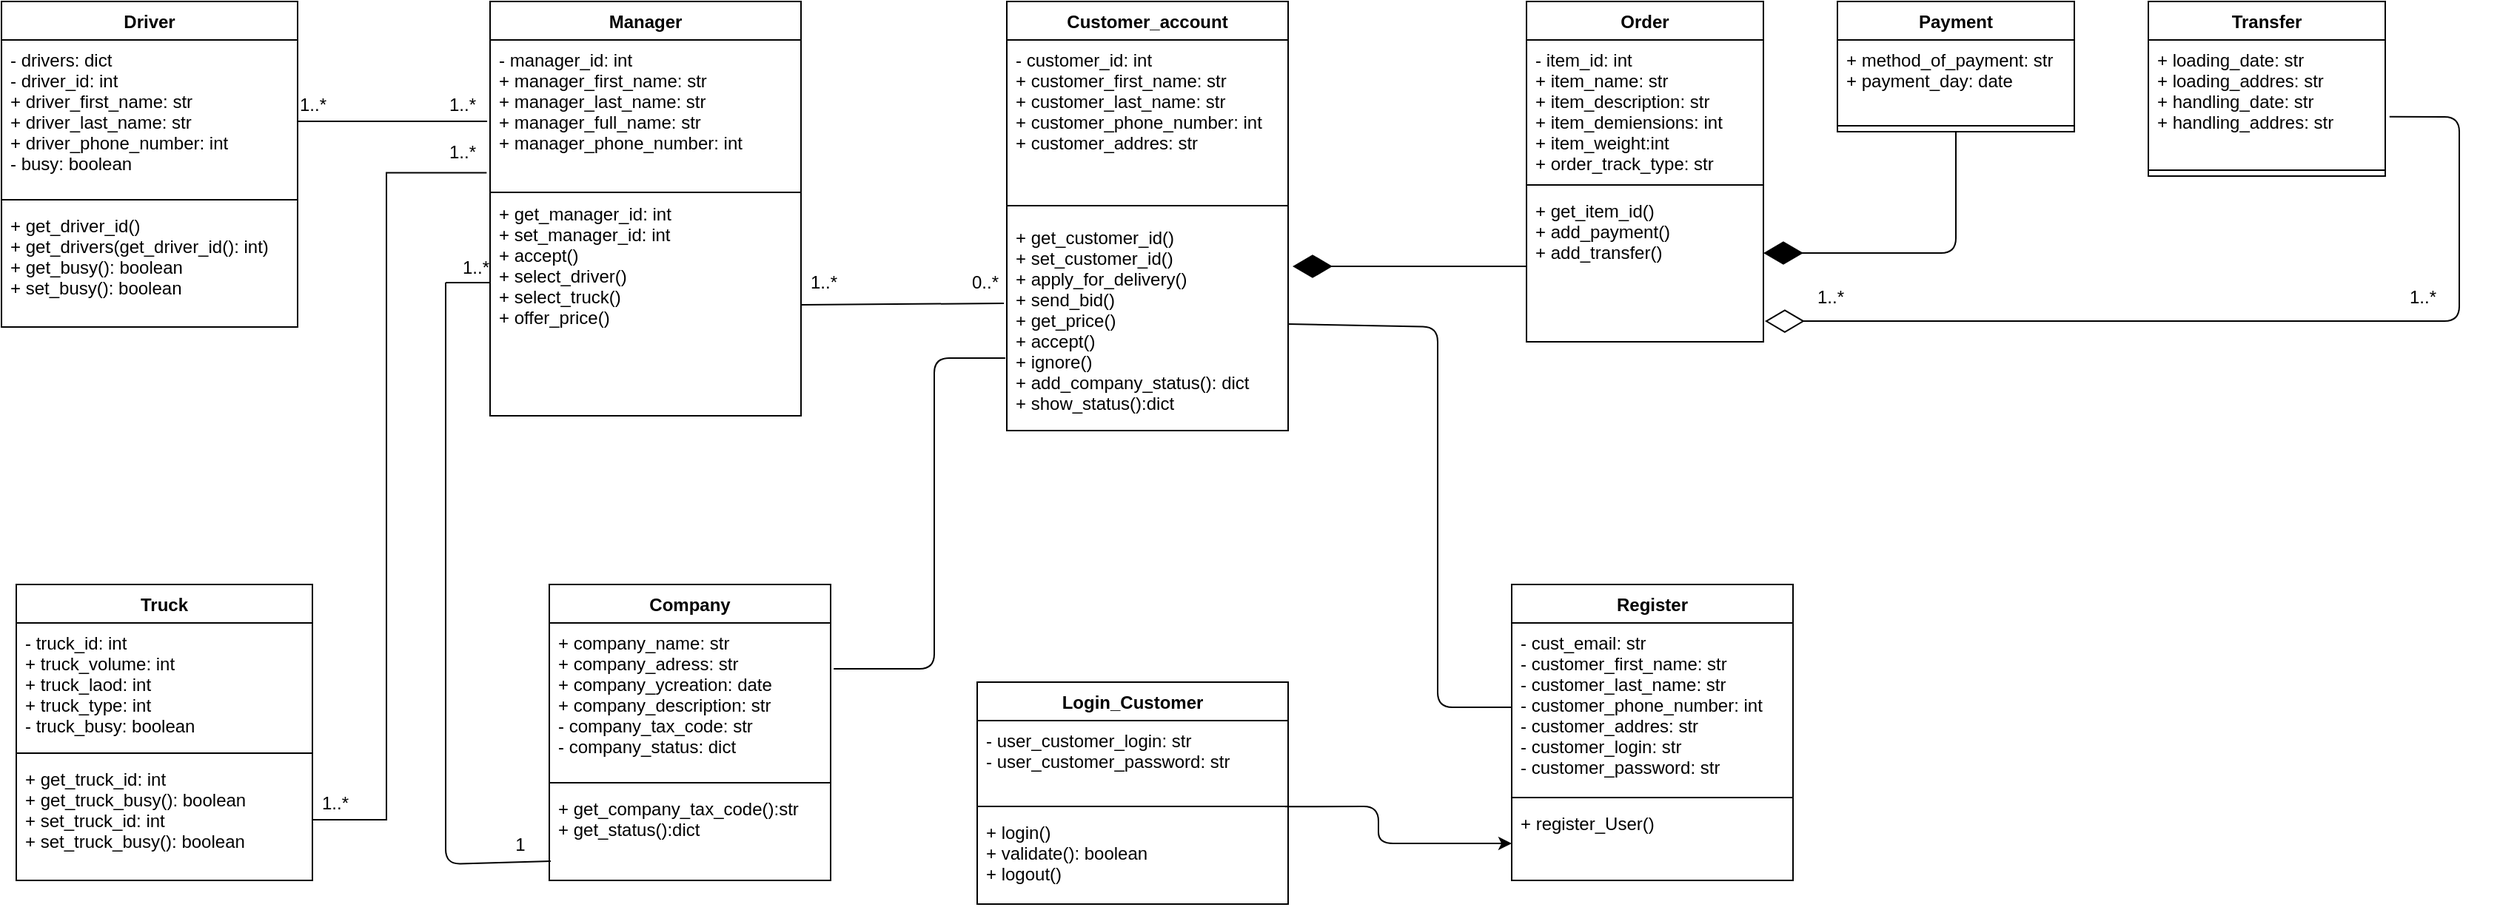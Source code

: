 <mxfile version="14.9.8" type="github" pages="2">
  <diagram id="wFV8sOdt-3NXnZTaCPz1" name="Page-1">
    <mxGraphModel dx="565" dy="760" grid="1" gridSize="10" guides="1" tooltips="1" connect="1" arrows="1" fold="1" page="1" pageScale="1" pageWidth="850" pageHeight="1100" math="0" shadow="0">
      <root>
        <mxCell id="0" />
        <mxCell id="1" parent="0" />
        <mxCell id="HwzwYHC0HmzuA3Eh458f-1" value="Manager" style="swimlane;fontStyle=1;align=center;verticalAlign=top;childLayout=stackLayout;horizontal=1;startSize=26;horizontalStack=0;resizeParent=1;resizeParentMax=0;resizeLast=0;collapsible=1;marginBottom=0;" parent="1" vertex="1">
          <mxGeometry x="350" y="100" width="210" height="280" as="geometry" />
        </mxCell>
        <mxCell id="HwzwYHC0HmzuA3Eh458f-2" value="- manager_id: int&#xa;+ manager_first_name: str &#xa;+ manager_last_name: str&#xa;+ manager_full_name: str&#xa;+ manager_phone_number: int" style="text;strokeColor=none;fillColor=none;align=left;verticalAlign=top;spacingLeft=4;spacingRight=4;overflow=hidden;rotatable=0;points=[[0,0.5],[1,0.5]];portConstraint=eastwest;" parent="HwzwYHC0HmzuA3Eh458f-1" vertex="1">
          <mxGeometry y="26" width="210" height="104" as="geometry" />
        </mxCell>
        <mxCell id="HwzwYHC0HmzuA3Eh458f-4" value="+ get_manager_id: int&#xa;+ set_manager_id: int&#xa;+ accept()&#xa;+ select_driver()&#xa;+ select_truck()&#xa;+ offer_price()&#xa;&#xa;&#xa;" style="text;strokeColor=none;fillColor=none;align=left;verticalAlign=top;spacingLeft=4;spacingRight=4;overflow=hidden;rotatable=0;points=[[0,0.5],[1,0.5]];portConstraint=eastwest;" parent="HwzwYHC0HmzuA3Eh458f-1" vertex="1">
          <mxGeometry y="130" width="210" height="150" as="geometry" />
        </mxCell>
        <mxCell id="HwzwYHC0HmzuA3Eh458f-6" value="1..*" style="text;html=1;align=center;verticalAlign=middle;resizable=0;points=[];autosize=1;strokeColor=none;" parent="1" vertex="1">
          <mxGeometry x="316" y="160" width="30" height="20" as="geometry" />
        </mxCell>
        <mxCell id="Gjrh0X_BcbYCXjCByWJd-17" value="Customer_account" style="swimlane;fontStyle=1;align=center;verticalAlign=top;childLayout=stackLayout;horizontal=1;startSize=26;horizontalStack=0;resizeParent=1;resizeParentMax=0;resizeLast=0;collapsible=1;marginBottom=0;" parent="1" vertex="1">
          <mxGeometry x="699" y="100" width="190" height="290" as="geometry" />
        </mxCell>
        <mxCell id="Gjrh0X_BcbYCXjCByWJd-20" value="- customer_id: int&#xa;+ customer_first_name: str &#xa;+ customer_last_name: str&#xa;+ customer_phone_number: int&#xa;+ customer_addres: str&#xa;" style="text;strokeColor=none;fillColor=none;align=left;verticalAlign=top;spacingLeft=4;spacingRight=4;overflow=hidden;rotatable=0;points=[[0,0.5],[1,0.5]];portConstraint=eastwest;" parent="Gjrh0X_BcbYCXjCByWJd-17" vertex="1">
          <mxGeometry y="26" width="190" height="104" as="geometry" />
        </mxCell>
        <mxCell id="Gjrh0X_BcbYCXjCByWJd-19" value="" style="line;strokeWidth=1;fillColor=none;align=left;verticalAlign=middle;spacingTop=-1;spacingLeft=3;spacingRight=3;rotatable=0;labelPosition=right;points=[];portConstraint=eastwest;" parent="Gjrh0X_BcbYCXjCByWJd-17" vertex="1">
          <mxGeometry y="130" width="190" height="16" as="geometry" />
        </mxCell>
        <mxCell id="Gjrh0X_BcbYCXjCByWJd-18" value="+ get_customer_id()&#xa;+ set_customer_id()&#xa;+ apply_for_delivery()&#xa;+ send_bid()&#xa;+ get_price()&#xa;+ accept()&#xa;+ ignore()&#xa;+ add_company_status(): dict&#xa;+ show_status():dict&#xa;&#xa;&#xa;" style="text;strokeColor=none;fillColor=none;align=left;verticalAlign=top;spacingLeft=4;spacingRight=4;overflow=hidden;rotatable=0;points=[[0,0.5],[1,0.5]];portConstraint=eastwest;" parent="Gjrh0X_BcbYCXjCByWJd-17" vertex="1">
          <mxGeometry y="146" width="190" height="144" as="geometry" />
        </mxCell>
        <mxCell id="HwzwYHC0HmzuA3Eh458f-3" value="" style="line;strokeWidth=1;fillColor=none;align=left;verticalAlign=middle;spacingTop=-1;spacingLeft=3;spacingRight=3;rotatable=0;labelPosition=right;points=[];portConstraint=eastwest;" parent="1" vertex="1">
          <mxGeometry x="350" y="221" width="210" height="16" as="geometry" />
        </mxCell>
        <mxCell id="Gjrh0X_BcbYCXjCByWJd-27" value="1..*" style="text;html=1;align=center;verticalAlign=middle;resizable=0;points=[];autosize=1;strokeColor=none;" parent="1" vertex="1">
          <mxGeometry x="560" y="280" width="30" height="20" as="geometry" />
        </mxCell>
        <mxCell id="Gjrh0X_BcbYCXjCByWJd-28" value="0..*" style="text;html=1;align=center;verticalAlign=middle;resizable=0;points=[];autosize=1;strokeColor=none;" parent="1" vertex="1">
          <mxGeometry x="669" y="280" width="30" height="20" as="geometry" />
        </mxCell>
        <mxCell id="Gjrh0X_BcbYCXjCByWJd-29" value="Driver" style="swimlane;fontStyle=1;align=center;verticalAlign=top;childLayout=stackLayout;horizontal=1;startSize=26;horizontalStack=0;resizeParent=1;resizeParentMax=0;resizeLast=0;collapsible=1;marginBottom=0;" parent="1" vertex="1">
          <mxGeometry x="20" y="100" width="200" height="220" as="geometry" />
        </mxCell>
        <mxCell id="Gjrh0X_BcbYCXjCByWJd-30" value="- drivers: dict&#xa;- driver_id: int&#xa;+ driver_first_name: str &#xa;+ driver_last_name: str&#xa;+ driver_phone_number: int&#xa;- busy: boolean&#xa;" style="text;strokeColor=none;fillColor=none;align=left;verticalAlign=top;spacingLeft=4;spacingRight=4;overflow=hidden;rotatable=0;points=[[0,0.5],[1,0.5]];portConstraint=eastwest;" parent="Gjrh0X_BcbYCXjCByWJd-29" vertex="1">
          <mxGeometry y="26" width="200" height="104" as="geometry" />
        </mxCell>
        <mxCell id="Gjrh0X_BcbYCXjCByWJd-31" value="" style="line;strokeWidth=1;fillColor=none;align=left;verticalAlign=middle;spacingTop=-1;spacingLeft=3;spacingRight=3;rotatable=0;labelPosition=right;points=[];portConstraint=eastwest;" parent="Gjrh0X_BcbYCXjCByWJd-29" vertex="1">
          <mxGeometry y="130" width="200" height="8" as="geometry" />
        </mxCell>
        <mxCell id="Gjrh0X_BcbYCXjCByWJd-32" value="+ get_driver_id()&#xa;+ get_drivers(get_driver_id(): int) &#xa;+ get_busy(): boolean&#xa;+ set_busy(): boolean&#xa;&#xa;" style="text;strokeColor=none;fillColor=none;align=left;verticalAlign=top;spacingLeft=4;spacingRight=4;overflow=hidden;rotatable=0;points=[[0,0.5],[1,0.5]];portConstraint=eastwest;" parent="Gjrh0X_BcbYCXjCByWJd-29" vertex="1">
          <mxGeometry y="138" width="200" height="82" as="geometry" />
        </mxCell>
        <mxCell id="Gjrh0X_BcbYCXjCByWJd-35" value="Truck" style="swimlane;fontStyle=1;align=center;verticalAlign=top;childLayout=stackLayout;horizontal=1;startSize=26;horizontalStack=0;resizeParent=1;resizeParentMax=0;resizeLast=0;collapsible=1;marginBottom=0;" parent="1" vertex="1">
          <mxGeometry x="30" y="494" width="200" height="200" as="geometry">
            <mxRectangle x="20" y="510" width="60" height="26" as="alternateBounds" />
          </mxGeometry>
        </mxCell>
        <mxCell id="Gjrh0X_BcbYCXjCByWJd-36" value="- truck_id: int&#xa;+ truck_volume: int&#xa;+ truck_laod: int&#xa;+ truck_type: int&#xa;- truck_busy: boolean" style="text;strokeColor=none;fillColor=none;align=left;verticalAlign=top;spacingLeft=4;spacingRight=4;overflow=hidden;rotatable=0;points=[[0,0.5],[1,0.5]];portConstraint=eastwest;" parent="Gjrh0X_BcbYCXjCByWJd-35" vertex="1">
          <mxGeometry y="26" width="200" height="84" as="geometry" />
        </mxCell>
        <mxCell id="Gjrh0X_BcbYCXjCByWJd-37" value="" style="line;strokeWidth=1;fillColor=none;align=left;verticalAlign=middle;spacingTop=-1;spacingLeft=3;spacingRight=3;rotatable=0;labelPosition=right;points=[];portConstraint=eastwest;" parent="Gjrh0X_BcbYCXjCByWJd-35" vertex="1">
          <mxGeometry y="110" width="200" height="8" as="geometry" />
        </mxCell>
        <mxCell id="Gjrh0X_BcbYCXjCByWJd-38" value="+ get_truck_id: int&#xa;+ get_truck_busy(): boolean&#xa;+ set_truck_id: int&#xa;+ set_truck_busy(): boolean&#xa;" style="text;strokeColor=none;fillColor=none;align=left;verticalAlign=top;spacingLeft=4;spacingRight=4;overflow=hidden;rotatable=0;points=[[0,0.5],[1,0.5]];portConstraint=eastwest;" parent="Gjrh0X_BcbYCXjCByWJd-35" vertex="1">
          <mxGeometry y="118" width="200" height="82" as="geometry" />
        </mxCell>
        <mxCell id="Gjrh0X_BcbYCXjCByWJd-44" value="1..*" style="text;html=1;align=center;verticalAlign=middle;resizable=0;points=[];autosize=1;strokeColor=none;" parent="1" vertex="1">
          <mxGeometry x="230" y="632" width="30" height="20" as="geometry" />
        </mxCell>
        <mxCell id="OGISJzmnpDnbx-zTQaGD-1" value="Order" style="swimlane;fontStyle=1;align=center;verticalAlign=top;childLayout=stackLayout;horizontal=1;startSize=26;horizontalStack=0;resizeParent=1;resizeParentMax=0;resizeLast=0;collapsible=1;marginBottom=0;" parent="1" vertex="1">
          <mxGeometry x="1050" y="100" width="160" height="230" as="geometry" />
        </mxCell>
        <mxCell id="OGISJzmnpDnbx-zTQaGD-2" value="- item_id: int&#xa;+ item_name: str &#xa;+ item_description: str&#xa;+ item_demiensions: int&#xa;+ item_weight:int&#xa;+ order_track_type: str" style="text;strokeColor=none;fillColor=none;align=left;verticalAlign=top;spacingLeft=4;spacingRight=4;overflow=hidden;rotatable=0;points=[[0,0.5],[1,0.5]];portConstraint=eastwest;" parent="OGISJzmnpDnbx-zTQaGD-1" vertex="1">
          <mxGeometry y="26" width="160" height="94" as="geometry" />
        </mxCell>
        <mxCell id="OGISJzmnpDnbx-zTQaGD-3" value="" style="line;strokeWidth=1;fillColor=none;align=left;verticalAlign=middle;spacingTop=-1;spacingLeft=3;spacingRight=3;rotatable=0;labelPosition=right;points=[];portConstraint=eastwest;" parent="OGISJzmnpDnbx-zTQaGD-1" vertex="1">
          <mxGeometry y="120" width="160" height="8" as="geometry" />
        </mxCell>
        <mxCell id="OGISJzmnpDnbx-zTQaGD-4" value="+ get_item_id()&#xa;+ add_payment()&#xa;+ add_transfer()&#xa;" style="text;strokeColor=none;fillColor=none;align=left;verticalAlign=top;spacingLeft=4;spacingRight=4;overflow=hidden;rotatable=0;points=[[0,0.5],[1,0.5]];portConstraint=eastwest;" parent="OGISJzmnpDnbx-zTQaGD-1" vertex="1">
          <mxGeometry y="128" width="160" height="102" as="geometry" />
        </mxCell>
        <mxCell id="OGISJzmnpDnbx-zTQaGD-5" value="Transfer" style="swimlane;fontStyle=1;align=center;verticalAlign=top;childLayout=stackLayout;horizontal=1;startSize=26;horizontalStack=0;resizeParent=1;resizeParentMax=0;resizeLast=0;collapsible=1;marginBottom=0;" parent="1" vertex="1">
          <mxGeometry x="1470" y="100" width="160" height="118" as="geometry" />
        </mxCell>
        <mxCell id="OGISJzmnpDnbx-zTQaGD-6" value="+ loading_date: str&#xa;+ loading_addres: str&#xa;+ handling_date: str&#xa;+ handling_addres: str&#xa;" style="text;strokeColor=none;fillColor=none;align=left;verticalAlign=top;spacingLeft=4;spacingRight=4;overflow=hidden;rotatable=0;points=[[0,0.5],[1,0.5]];portConstraint=eastwest;" parent="OGISJzmnpDnbx-zTQaGD-5" vertex="1">
          <mxGeometry y="26" width="160" height="84" as="geometry" />
        </mxCell>
        <mxCell id="OGISJzmnpDnbx-zTQaGD-7" value="" style="line;strokeWidth=1;fillColor=none;align=left;verticalAlign=middle;spacingTop=-1;spacingLeft=3;spacingRight=3;rotatable=0;labelPosition=right;points=[];portConstraint=eastwest;" parent="OGISJzmnpDnbx-zTQaGD-5" vertex="1">
          <mxGeometry y="110" width="160" height="8" as="geometry" />
        </mxCell>
        <mxCell id="OGISJzmnpDnbx-zTQaGD-9" value="Payment" style="swimlane;fontStyle=1;align=center;verticalAlign=top;childLayout=stackLayout;horizontal=1;startSize=26;horizontalStack=0;resizeParent=1;resizeParentMax=0;resizeLast=0;collapsible=1;marginBottom=0;" parent="1" vertex="1">
          <mxGeometry x="1260" y="100" width="160" height="88" as="geometry" />
        </mxCell>
        <mxCell id="OGISJzmnpDnbx-zTQaGD-10" value="+ method_of_payment: str&#xa;+ payment_day: date&#xa;" style="text;strokeColor=none;fillColor=none;align=left;verticalAlign=top;spacingLeft=4;spacingRight=4;overflow=hidden;rotatable=0;points=[[0,0.5],[1,0.5]];portConstraint=eastwest;" parent="OGISJzmnpDnbx-zTQaGD-9" vertex="1">
          <mxGeometry y="26" width="160" height="54" as="geometry" />
        </mxCell>
        <mxCell id="OGISJzmnpDnbx-zTQaGD-11" value="" style="line;strokeWidth=1;fillColor=none;align=left;verticalAlign=middle;spacingTop=-1;spacingLeft=3;spacingRight=3;rotatable=0;labelPosition=right;points=[];portConstraint=eastwest;" parent="OGISJzmnpDnbx-zTQaGD-9" vertex="1">
          <mxGeometry y="80" width="160" height="8" as="geometry" />
        </mxCell>
        <mxCell id="OGISJzmnpDnbx-zTQaGD-25" value="Company" style="swimlane;fontStyle=1;align=center;verticalAlign=top;childLayout=stackLayout;horizontal=1;startSize=26;horizontalStack=0;resizeParent=1;resizeParentMax=0;resizeLast=0;collapsible=1;marginBottom=0;" parent="1" vertex="1">
          <mxGeometry x="390" y="494" width="190" height="200" as="geometry" />
        </mxCell>
        <mxCell id="OGISJzmnpDnbx-zTQaGD-26" value="+ company_name: str&#xa;+ company_adress: str&#xa;+ company_ycreation: date&#xa;+ company_description: str&#xa;- company_tax_code: str&#xa;- company_status: dict&#xa;&#xa;" style="text;strokeColor=none;fillColor=none;align=left;verticalAlign=top;spacingLeft=4;spacingRight=4;overflow=hidden;rotatable=0;points=[[0,0.5],[1,0.5]];portConstraint=eastwest;" parent="OGISJzmnpDnbx-zTQaGD-25" vertex="1">
          <mxGeometry y="26" width="190" height="104" as="geometry" />
        </mxCell>
        <mxCell id="OGISJzmnpDnbx-zTQaGD-27" value="" style="line;strokeWidth=1;fillColor=none;align=left;verticalAlign=middle;spacingTop=-1;spacingLeft=3;spacingRight=3;rotatable=0;labelPosition=right;points=[];portConstraint=eastwest;" parent="OGISJzmnpDnbx-zTQaGD-25" vertex="1">
          <mxGeometry y="130" width="190" height="8" as="geometry" />
        </mxCell>
        <mxCell id="OGISJzmnpDnbx-zTQaGD-28" value="+ get_company_tax_code():str&#xa;+ get_status():dict&#xa;&#xa;&#xa;" style="text;strokeColor=none;fillColor=none;align=left;verticalAlign=top;spacingLeft=4;spacingRight=4;overflow=hidden;rotatable=0;points=[[0,0.5],[1,0.5]];portConstraint=eastwest;" parent="OGISJzmnpDnbx-zTQaGD-25" vertex="1">
          <mxGeometry y="138" width="190" height="62" as="geometry" />
        </mxCell>
        <mxCell id="OGISJzmnpDnbx-zTQaGD-41" value="" style="endArrow=none;html=1;exitX=0.005;exitY=0.79;exitDx=0;exitDy=0;exitPerimeter=0;" parent="1" source="OGISJzmnpDnbx-zTQaGD-28" edge="1">
          <mxGeometry width="50" height="50" relative="1" as="geometry">
            <mxPoint x="320" y="1000" as="sourcePoint" />
            <mxPoint x="320" y="290" as="targetPoint" />
            <Array as="points">
              <mxPoint x="320" y="683" />
            </Array>
          </mxGeometry>
        </mxCell>
        <mxCell id="OGISJzmnpDnbx-zTQaGD-42" value="" style="endArrow=none;html=1;" parent="1" edge="1">
          <mxGeometry width="50" height="50" relative="1" as="geometry">
            <mxPoint x="350" y="290" as="sourcePoint" />
            <mxPoint x="320" y="290" as="targetPoint" />
            <Array as="points">
              <mxPoint x="330" y="290" />
            </Array>
          </mxGeometry>
        </mxCell>
        <mxCell id="OGISJzmnpDnbx-zTQaGD-44" value="1" style="text;html=1;align=center;verticalAlign=middle;resizable=0;points=[];autosize=1;strokeColor=none;" parent="1" vertex="1">
          <mxGeometry x="360" y="660" width="20" height="20" as="geometry" />
        </mxCell>
        <mxCell id="OGISJzmnpDnbx-zTQaGD-45" value="1..*" style="text;html=1;align=center;verticalAlign=middle;resizable=0;points=[];autosize=1;strokeColor=none;" parent="1" vertex="1">
          <mxGeometry x="325" y="270" width="30" height="20" as="geometry" />
        </mxCell>
        <mxCell id="Gjrh0X_BcbYCXjCByWJd-34" value="1..*" style="text;html=1;align=center;verticalAlign=middle;resizable=0;points=[];autosize=1;strokeColor=none;" parent="1" vertex="1">
          <mxGeometry x="316" y="192" width="30" height="20" as="geometry" />
        </mxCell>
        <mxCell id="OGISJzmnpDnbx-zTQaGD-46" value="" style="edgeStyle=orthogonalEdgeStyle;rounded=0;orthogonalLoop=1;jettySize=auto;html=1;endArrow=none;entryX=-0.011;entryY=0.863;entryDx=0;entryDy=0;entryPerimeter=0;exitX=1;exitY=0.5;exitDx=0;exitDy=0;" parent="1" source="Gjrh0X_BcbYCXjCByWJd-38" target="HwzwYHC0HmzuA3Eh458f-2" edge="1">
          <mxGeometry relative="1" as="geometry">
            <mxPoint x="240" y="930" as="sourcePoint" />
            <mxPoint x="280" y="210" as="targetPoint" />
            <Array as="points">
              <mxPoint x="280" y="653" />
              <mxPoint x="280" y="216" />
            </Array>
          </mxGeometry>
        </mxCell>
        <mxCell id="OGISJzmnpDnbx-zTQaGD-47" value="1..*" style="text;html=1;align=center;verticalAlign=middle;resizable=0;points=[];autosize=1;strokeColor=none;" parent="1" vertex="1">
          <mxGeometry x="215" y="160" width="30" height="20" as="geometry" />
        </mxCell>
        <mxCell id="OGISJzmnpDnbx-zTQaGD-53" value="" style="endArrow=diamondThin;endFill=0;endSize=24;html=1;entryX=1.006;entryY=0.863;entryDx=0;entryDy=0;entryPerimeter=0;exitX=1.018;exitY=0.617;exitDx=0;exitDy=0;exitPerimeter=0;" parent="1" source="OGISJzmnpDnbx-zTQaGD-6" target="OGISJzmnpDnbx-zTQaGD-4" edge="1">
          <mxGeometry width="160" relative="1" as="geometry">
            <mxPoint x="874" y="645" as="sourcePoint" />
            <mxPoint x="1140" y="450" as="targetPoint" />
            <Array as="points">
              <mxPoint x="1680" y="178" />
              <mxPoint x="1680" y="316" />
            </Array>
          </mxGeometry>
        </mxCell>
        <mxCell id="OGISJzmnpDnbx-zTQaGD-54" value="1..*" style="text;html=1;align=center;verticalAlign=middle;resizable=0;points=[];autosize=1;strokeColor=none;" parent="1" vertex="1">
          <mxGeometry x="1640" y="290" width="30" height="20" as="geometry" />
        </mxCell>
        <mxCell id="OGISJzmnpDnbx-zTQaGD-58" value="1..*" style="text;html=1;align=center;verticalAlign=middle;resizable=0;points=[];autosize=1;strokeColor=none;" parent="1" vertex="1">
          <mxGeometry x="1240" y="290" width="30" height="20" as="geometry" />
        </mxCell>
        <mxCell id="OGISJzmnpDnbx-zTQaGD-65" value="" style="endArrow=diamondThin;endFill=1;endSize=24;html=1;exitX=0;exitY=0.5;exitDx=0;exitDy=0;" parent="1" source="OGISJzmnpDnbx-zTQaGD-4" edge="1">
          <mxGeometry width="160" relative="1" as="geometry">
            <mxPoint x="990" y="320" as="sourcePoint" />
            <mxPoint x="892" y="279" as="targetPoint" />
          </mxGeometry>
        </mxCell>
        <mxCell id="6RV_UdIph0vlLJ35pnvc-2" value="" style="endArrow=diamondThin;endFill=1;endSize=24;html=1;exitX=0.5;exitY=1;exitDx=0;exitDy=0;" parent="1" source="OGISJzmnpDnbx-zTQaGD-9" edge="1">
          <mxGeometry width="160" relative="1" as="geometry">
            <mxPoint x="1000" y="370" as="sourcePoint" />
            <mxPoint x="1210" y="270" as="targetPoint" />
            <Array as="points">
              <mxPoint x="1340" y="270" />
            </Array>
          </mxGeometry>
        </mxCell>
        <mxCell id="N9H9ZdWKyXN9g4-6BaL4-1" value="" style="endArrow=none;html=1;exitX=1;exitY=0.5;exitDx=0;exitDy=0;" parent="1" source="HwzwYHC0HmzuA3Eh458f-4" edge="1">
          <mxGeometry width="50" height="50" relative="1" as="geometry">
            <mxPoint x="740" y="430" as="sourcePoint" />
            <mxPoint x="697" y="304" as="targetPoint" />
          </mxGeometry>
        </mxCell>
        <mxCell id="N9H9ZdWKyXN9g4-6BaL4-2" value="" style="endArrow=none;html=1;entryX=1.067;entryY=1.05;entryDx=0;entryDy=0;entryPerimeter=0;" parent="1" target="HwzwYHC0HmzuA3Eh458f-6" edge="1">
          <mxGeometry width="50" height="50" relative="1" as="geometry">
            <mxPoint x="220" y="181" as="sourcePoint" />
            <mxPoint x="280" y="190" as="targetPoint" />
          </mxGeometry>
        </mxCell>
        <mxCell id="N9H9ZdWKyXN9g4-6BaL4-3" value="" style="endArrow=none;html=1;exitX=1.011;exitY=0.298;exitDx=0;exitDy=0;exitPerimeter=0;" parent="1" source="OGISJzmnpDnbx-zTQaGD-26" edge="1">
          <mxGeometry width="50" height="50" relative="1" as="geometry">
            <mxPoint x="720" y="440" as="sourcePoint" />
            <mxPoint x="698" y="341" as="targetPoint" />
            <Array as="points">
              <mxPoint x="650" y="551" />
              <mxPoint x="650" y="341" />
            </Array>
          </mxGeometry>
        </mxCell>
        <mxCell id="9JUsfHtLUpZNKLOWskpM-1" value="Login_Customer" style="swimlane;fontStyle=1;align=center;verticalAlign=top;childLayout=stackLayout;horizontal=1;startSize=26;horizontalStack=0;resizeParent=1;resizeParentMax=0;resizeLast=0;collapsible=1;marginBottom=0;" parent="1" vertex="1">
          <mxGeometry x="679" y="560" width="210" height="150" as="geometry" />
        </mxCell>
        <mxCell id="9JUsfHtLUpZNKLOWskpM-2" value="- user_customer_login: str&#xa;- user_customer_password: str " style="text;strokeColor=none;fillColor=none;align=left;verticalAlign=top;spacingLeft=4;spacingRight=4;overflow=hidden;rotatable=0;points=[[0,0.5],[1,0.5]];portConstraint=eastwest;" parent="9JUsfHtLUpZNKLOWskpM-1" vertex="1">
          <mxGeometry y="26" width="210" height="54" as="geometry" />
        </mxCell>
        <mxCell id="9JUsfHtLUpZNKLOWskpM-3" value="" style="line;strokeWidth=1;fillColor=none;align=left;verticalAlign=middle;spacingTop=-1;spacingLeft=3;spacingRight=3;rotatable=0;labelPosition=right;points=[];portConstraint=eastwest;" parent="9JUsfHtLUpZNKLOWskpM-1" vertex="1">
          <mxGeometry y="80" width="210" height="8" as="geometry" />
        </mxCell>
        <mxCell id="9JUsfHtLUpZNKLOWskpM-4" value="+ login()&#xa;+ validate(): boolean&#xa;+ logout()" style="text;strokeColor=none;fillColor=none;align=left;verticalAlign=top;spacingLeft=4;spacingRight=4;overflow=hidden;rotatable=0;points=[[0,0.5],[1,0.5]];portConstraint=eastwest;" parent="9JUsfHtLUpZNKLOWskpM-1" vertex="1">
          <mxGeometry y="88" width="210" height="62" as="geometry" />
        </mxCell>
        <mxCell id="SPfACGlwBQ91aowvf9YH-1" value="" style="endArrow=classic;html=1;exitX=0.99;exitY=1.059;exitDx=0;exitDy=0;exitPerimeter=0;entryX=0;entryY=0.5;entryDx=0;entryDy=0;" parent="1" edge="1">
          <mxGeometry width="50" height="50" relative="1" as="geometry">
            <mxPoint x="886.9" y="644.186" as="sourcePoint" />
            <mxPoint x="1040" y="669" as="targetPoint" />
            <Array as="points">
              <mxPoint x="950" y="644" />
              <mxPoint x="950" y="669" />
            </Array>
          </mxGeometry>
        </mxCell>
        <mxCell id="SPfACGlwBQ91aowvf9YH-2" value="Register" style="swimlane;fontStyle=1;align=center;verticalAlign=top;childLayout=stackLayout;horizontal=1;startSize=26;horizontalStack=0;resizeParent=1;resizeParentMax=0;resizeLast=0;collapsible=1;marginBottom=0;" parent="1" vertex="1">
          <mxGeometry x="1040" y="494" width="190" height="200" as="geometry" />
        </mxCell>
        <mxCell id="SPfACGlwBQ91aowvf9YH-3" value="- cust_email: str&#xa;- customer_first_name: str &#xa;- customer_last_name: str&#xa;- customer_phone_number: int&#xa;- customer_addres: str&#xa;- customer_login: str&#xa;- customer_password: str&#xa;" style="text;strokeColor=none;fillColor=none;align=left;verticalAlign=top;spacingLeft=4;spacingRight=4;overflow=hidden;rotatable=0;points=[[0,0.5],[1,0.5]];portConstraint=eastwest;" parent="SPfACGlwBQ91aowvf9YH-2" vertex="1">
          <mxGeometry y="26" width="190" height="114" as="geometry" />
        </mxCell>
        <mxCell id="SPfACGlwBQ91aowvf9YH-4" value="" style="line;strokeWidth=1;fillColor=none;align=left;verticalAlign=middle;spacingTop=-1;spacingLeft=3;spacingRight=3;rotatable=0;labelPosition=right;points=[];portConstraint=eastwest;" parent="SPfACGlwBQ91aowvf9YH-2" vertex="1">
          <mxGeometry y="140" width="190" height="8" as="geometry" />
        </mxCell>
        <mxCell id="SPfACGlwBQ91aowvf9YH-5" value="+ register_User()&#xa;" style="text;strokeColor=none;fillColor=none;align=left;verticalAlign=top;spacingLeft=4;spacingRight=4;overflow=hidden;rotatable=0;points=[[0,0.5],[1,0.5]];portConstraint=eastwest;" parent="SPfACGlwBQ91aowvf9YH-2" vertex="1">
          <mxGeometry y="148" width="190" height="52" as="geometry" />
        </mxCell>
        <mxCell id="g6roJItjHVhrhmDZTEG2-1" value="" style="endArrow=none;html=1;entryX=0;entryY=0.5;entryDx=0;entryDy=0;exitX=1;exitY=0.5;exitDx=0;exitDy=0;" edge="1" parent="1" source="Gjrh0X_BcbYCXjCByWJd-18" target="SPfACGlwBQ91aowvf9YH-3">
          <mxGeometry width="50" height="50" relative="1" as="geometry">
            <mxPoint x="980" y="330" as="sourcePoint" />
            <mxPoint x="910" y="450" as="targetPoint" />
            <Array as="points">
              <mxPoint x="990" y="320" />
              <mxPoint x="990" y="577" />
            </Array>
          </mxGeometry>
        </mxCell>
      </root>
    </mxGraphModel>
  </diagram>
  <diagram id="j5Gr8K-GwS-m1fSuGC4W" name="Page-2">
    <mxGraphModel dx="1022" dy="547" grid="1" gridSize="10" guides="1" tooltips="1" connect="1" arrows="1" fold="1" page="1" pageScale="1" pageWidth="850" pageHeight="1100" math="0" shadow="0">
      <root>
        <mxCell id="U7vAWKdcZeN8qZif3ySm-0" />
        <mxCell id="U7vAWKdcZeN8qZif3ySm-1" parent="U7vAWKdcZeN8qZif3ySm-0" />
      </root>
    </mxGraphModel>
  </diagram>
</mxfile>
